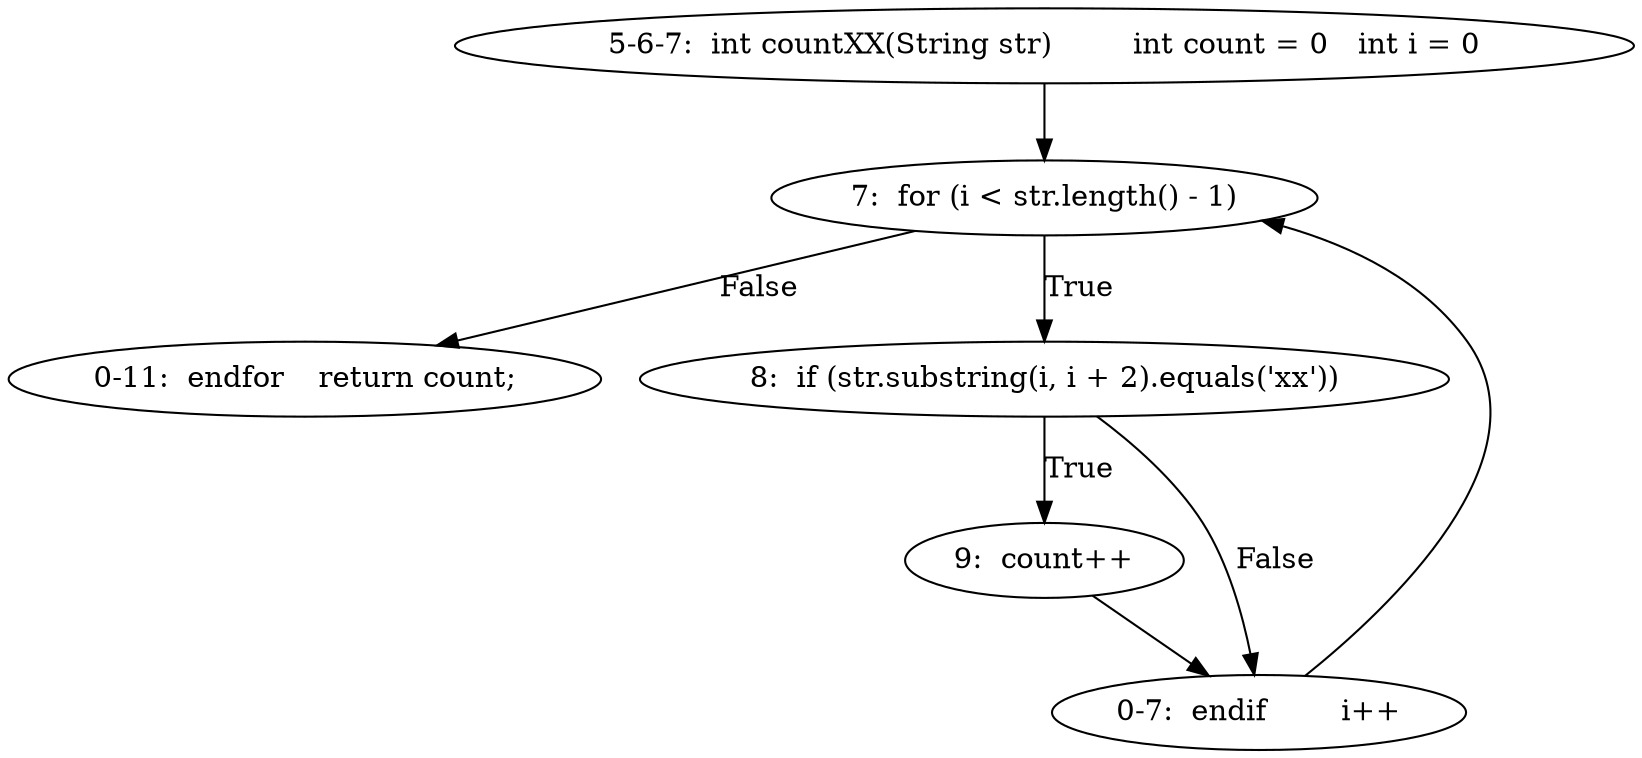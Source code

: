 digraph result_test { 
// graph-vertices
  a2  [label="5-6-7:  int countXX(String str)	int count = 0	int i = 0"]; 
  3  [label="7:  for (i < str.length() - 1)"]; 
  a3  [label="0-11:  endfor	return count;"]; 
  6  [label="8:  if (str.substring(i, i + 2).equals('xx'))"]; 
  7  [label="9:  count++"]; 
  a4  [label="0-7:  endif	i++"]; 
// graph-edges
  a2 -> 3;
  3 -> a3  [label="False"]; 
  3 -> 6  [label="True"]; 
  6 -> 7  [label="True"]; 
  7 -> a4;
  6 -> a4  [label="False"]; 
  a4 -> 3;
}